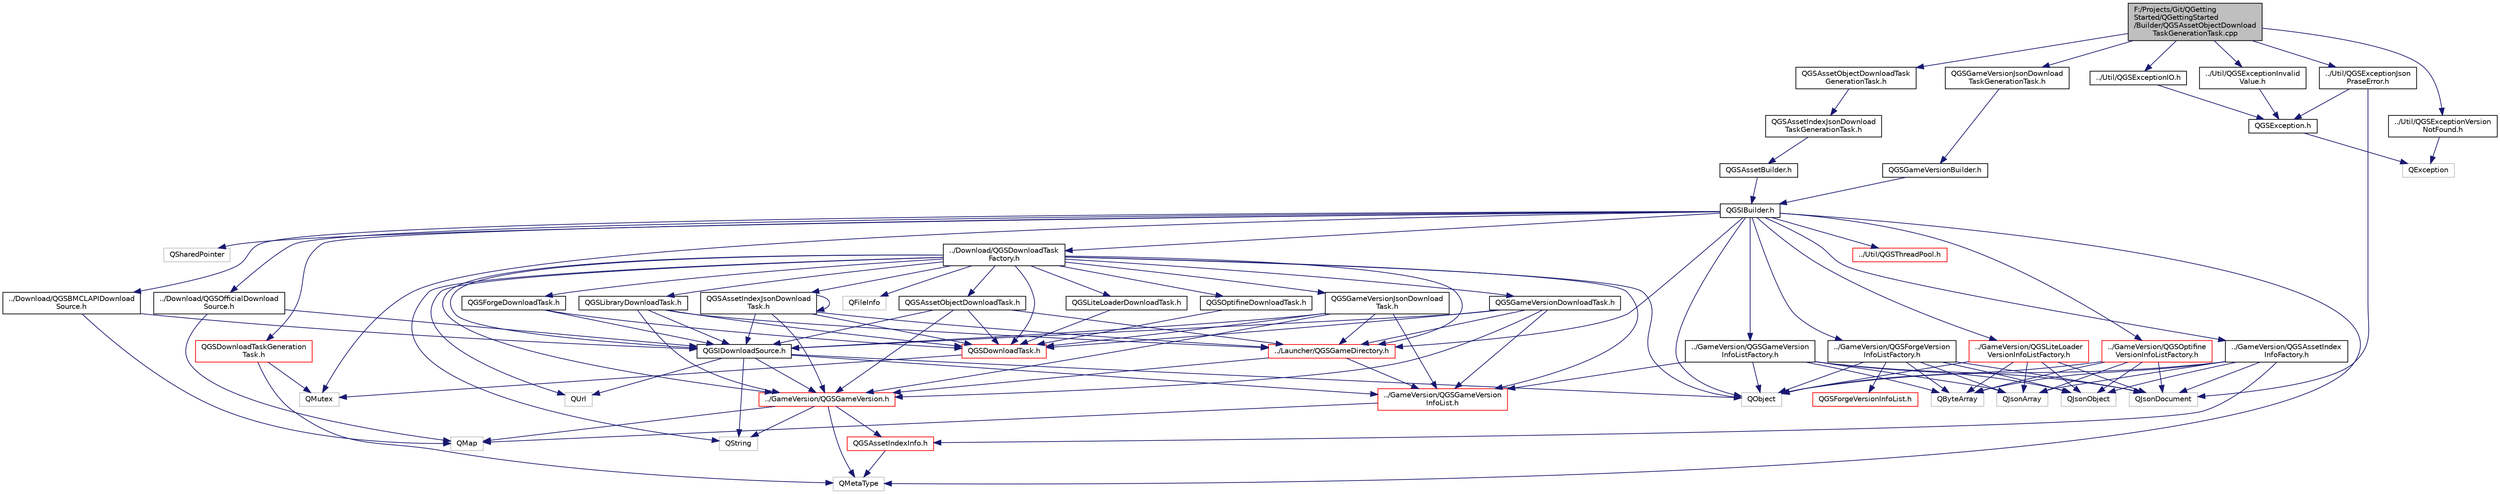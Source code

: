digraph "F:/Projects/Git/QGettingStarted/QGettingStarted/Builder/QGSAssetObjectDownloadTaskGenerationTask.cpp"
{
  edge [fontname="Helvetica",fontsize="10",labelfontname="Helvetica",labelfontsize="10"];
  node [fontname="Helvetica",fontsize="10",shape=record];
  Node0 [label="F:/Projects/Git/QGetting\lStarted/QGettingStarted\l/Builder/QGSAssetObjectDownload\lTaskGenerationTask.cpp",height=0.2,width=0.4,color="black", fillcolor="grey75", style="filled", fontcolor="black"];
  Node0 -> Node1 [color="midnightblue",fontsize="10",style="solid"];
  Node1 [label="QGSAssetObjectDownloadTask\lGenerationTask.h",height=0.2,width=0.4,color="black", fillcolor="white", style="filled",URL="$_q_g_s_asset_object_download_task_generation_task_8h.html"];
  Node1 -> Node2 [color="midnightblue",fontsize="10",style="solid"];
  Node2 [label="QGSAssetIndexJsonDownload\lTaskGenerationTask.h",height=0.2,width=0.4,color="black", fillcolor="white", style="filled",URL="$_q_g_s_asset_index_json_download_task_generation_task_8h.html"];
  Node2 -> Node3 [color="midnightblue",fontsize="10",style="solid"];
  Node3 [label="QGSAssetBuilder.h",height=0.2,width=0.4,color="black", fillcolor="white", style="filled",URL="$_q_g_s_asset_builder_8h.html"];
  Node3 -> Node4 [color="midnightblue",fontsize="10",style="solid"];
  Node4 [label="QGSIBuilder.h",height=0.2,width=0.4,color="black", fillcolor="white", style="filled",URL="$_q_g_s_i_builder_8h.html"];
  Node4 -> Node5 [color="midnightblue",fontsize="10",style="solid"];
  Node5 [label="QObject",height=0.2,width=0.4,color="grey75", fillcolor="white", style="filled"];
  Node4 -> Node6 [color="midnightblue",fontsize="10",style="solid"];
  Node6 [label="QSharedPointer",height=0.2,width=0.4,color="grey75", fillcolor="white", style="filled"];
  Node4 -> Node7 [color="midnightblue",fontsize="10",style="solid"];
  Node7 [label="QMetaType",height=0.2,width=0.4,color="grey75", fillcolor="white", style="filled"];
  Node4 -> Node8 [color="midnightblue",fontsize="10",style="solid"];
  Node8 [label="QMutex",height=0.2,width=0.4,color="grey75", fillcolor="white", style="filled"];
  Node4 -> Node9 [color="midnightblue",fontsize="10",style="solid"];
  Node9 [label="../Download/QGSDownloadTask\lFactory.h",height=0.2,width=0.4,color="black", fillcolor="white", style="filled",URL="$_q_g_s_download_task_factory_8h.html"];
  Node9 -> Node10 [color="midnightblue",fontsize="10",style="solid"];
  Node10 [label="QString",height=0.2,width=0.4,color="grey75", fillcolor="white", style="filled"];
  Node9 -> Node11 [color="midnightblue",fontsize="10",style="solid"];
  Node11 [label="QUrl",height=0.2,width=0.4,color="grey75", fillcolor="white", style="filled"];
  Node9 -> Node5 [color="midnightblue",fontsize="10",style="solid"];
  Node9 -> Node12 [color="midnightblue",fontsize="10",style="solid"];
  Node12 [label="QFileInfo",height=0.2,width=0.4,color="grey75", fillcolor="white", style="filled"];
  Node9 -> Node13 [color="midnightblue",fontsize="10",style="solid"];
  Node13 [label="QGSDownloadTask.h",height=0.2,width=0.4,color="red", fillcolor="white", style="filled",URL="$_q_g_s_download_task_8h.html"];
  Node13 -> Node8 [color="midnightblue",fontsize="10",style="solid"];
  Node9 -> Node29 [color="midnightblue",fontsize="10",style="solid"];
  Node29 [label="QGSGameVersionJsonDownload\lTask.h",height=0.2,width=0.4,color="black", fillcolor="white", style="filled",URL="$_q_g_s_game_version_json_download_task_8h.html"];
  Node29 -> Node13 [color="midnightblue",fontsize="10",style="solid"];
  Node29 -> Node30 [color="midnightblue",fontsize="10",style="solid"];
  Node30 [label="QGSIDownloadSource.h",height=0.2,width=0.4,color="black", fillcolor="white", style="filled",URL="$_q_g_s_i_download_source_8h.html"];
  Node30 -> Node5 [color="midnightblue",fontsize="10",style="solid"];
  Node30 -> Node10 [color="midnightblue",fontsize="10",style="solid"];
  Node30 -> Node11 [color="midnightblue",fontsize="10",style="solid"];
  Node30 -> Node31 [color="midnightblue",fontsize="10",style="solid"];
  Node31 [label="../GameVersion/QGSGameVersion.h",height=0.2,width=0.4,color="red", fillcolor="white", style="filled",URL="$_q_g_s_game_version_8h.html"];
  Node31 -> Node10 [color="midnightblue",fontsize="10",style="solid"];
  Node31 -> Node25 [color="midnightblue",fontsize="10",style="solid"];
  Node25 [label="QMap",height=0.2,width=0.4,color="grey75", fillcolor="white", style="filled"];
  Node31 -> Node7 [color="midnightblue",fontsize="10",style="solid"];
  Node31 -> Node40 [color="midnightblue",fontsize="10",style="solid"];
  Node40 [label="QGSAssetIndexInfo.h",height=0.2,width=0.4,color="red", fillcolor="white", style="filled",URL="$_q_g_s_asset_index_info_8h.html"];
  Node40 -> Node7 [color="midnightblue",fontsize="10",style="solid"];
  Node30 -> Node42 [color="midnightblue",fontsize="10",style="solid"];
  Node42 [label="../GameVersion/QGSGameVersion\lInfoList.h",height=0.2,width=0.4,color="red", fillcolor="white", style="filled",URL="$_q_g_s_game_version_info_list_8h.html"];
  Node42 -> Node25 [color="midnightblue",fontsize="10",style="solid"];
  Node29 -> Node31 [color="midnightblue",fontsize="10",style="solid"];
  Node29 -> Node45 [color="midnightblue",fontsize="10",style="solid"];
  Node45 [label="../Launcher/QGSGameDirectory.h",height=0.2,width=0.4,color="red", fillcolor="white", style="filled",URL="$_q_g_s_game_directory_8h.html"];
  Node45 -> Node31 [color="midnightblue",fontsize="10",style="solid"];
  Node45 -> Node42 [color="midnightblue",fontsize="10",style="solid"];
  Node29 -> Node42 [color="midnightblue",fontsize="10",style="solid"];
  Node9 -> Node47 [color="midnightblue",fontsize="10",style="solid"];
  Node47 [label="QGSAssetObjectDownloadTask.h",height=0.2,width=0.4,color="black", fillcolor="white", style="filled",URL="$_q_g_s_asset_object_download_task_8h.html"];
  Node47 -> Node13 [color="midnightblue",fontsize="10",style="solid"];
  Node47 -> Node30 [color="midnightblue",fontsize="10",style="solid"];
  Node47 -> Node31 [color="midnightblue",fontsize="10",style="solid"];
  Node47 -> Node45 [color="midnightblue",fontsize="10",style="solid"];
  Node9 -> Node48 [color="midnightblue",fontsize="10",style="solid"];
  Node48 [label="QGSLibraryDownloadTask.h",height=0.2,width=0.4,color="black", fillcolor="white", style="filled",URL="$_q_g_s_library_download_task_8h.html"];
  Node48 -> Node13 [color="midnightblue",fontsize="10",style="solid"];
  Node48 -> Node30 [color="midnightblue",fontsize="10",style="solid"];
  Node48 -> Node31 [color="midnightblue",fontsize="10",style="solid"];
  Node48 -> Node45 [color="midnightblue",fontsize="10",style="solid"];
  Node9 -> Node49 [color="midnightblue",fontsize="10",style="solid"];
  Node49 [label="QGSGameVersionDownloadTask.h",height=0.2,width=0.4,color="black", fillcolor="white", style="filled",URL="$_q_g_s_game_version_download_task_8h.html"];
  Node49 -> Node13 [color="midnightblue",fontsize="10",style="solid"];
  Node49 -> Node30 [color="midnightblue",fontsize="10",style="solid"];
  Node49 -> Node31 [color="midnightblue",fontsize="10",style="solid"];
  Node49 -> Node45 [color="midnightblue",fontsize="10",style="solid"];
  Node49 -> Node42 [color="midnightblue",fontsize="10",style="solid"];
  Node9 -> Node50 [color="midnightblue",fontsize="10",style="solid"];
  Node50 [label="QGSAssetIndexJsonDownload\lTask.h",height=0.2,width=0.4,color="black", fillcolor="white", style="filled",URL="$_q_g_s_asset_index_json_download_task_8h.html"];
  Node50 -> Node13 [color="midnightblue",fontsize="10",style="solid"];
  Node50 -> Node30 [color="midnightblue",fontsize="10",style="solid"];
  Node50 -> Node31 [color="midnightblue",fontsize="10",style="solid"];
  Node50 -> Node45 [color="midnightblue",fontsize="10",style="solid"];
  Node50 -> Node50 [color="midnightblue",fontsize="10",style="solid"];
  Node9 -> Node51 [color="midnightblue",fontsize="10",style="solid"];
  Node51 [label="QGSForgeDownloadTask.h",height=0.2,width=0.4,color="black", fillcolor="white", style="filled",URL="$_q_g_s_forge_download_task_8h.html"];
  Node51 -> Node13 [color="midnightblue",fontsize="10",style="solid"];
  Node51 -> Node30 [color="midnightblue",fontsize="10",style="solid"];
  Node9 -> Node52 [color="midnightblue",fontsize="10",style="solid"];
  Node52 [label="QGSLiteLoaderDownloadTask.h",height=0.2,width=0.4,color="black", fillcolor="white", style="filled",URL="$_q_g_s_lite_loader_download_task_8h.html"];
  Node52 -> Node13 [color="midnightblue",fontsize="10",style="solid"];
  Node9 -> Node53 [color="midnightblue",fontsize="10",style="solid"];
  Node53 [label="QGSOptifineDownloadTask.h",height=0.2,width=0.4,color="black", fillcolor="white", style="filled",URL="$_q_g_s_optifine_download_task_8h.html"];
  Node53 -> Node13 [color="midnightblue",fontsize="10",style="solid"];
  Node9 -> Node30 [color="midnightblue",fontsize="10",style="solid"];
  Node9 -> Node31 [color="midnightblue",fontsize="10",style="solid"];
  Node9 -> Node45 [color="midnightblue",fontsize="10",style="solid"];
  Node9 -> Node42 [color="midnightblue",fontsize="10",style="solid"];
  Node4 -> Node54 [color="midnightblue",fontsize="10",style="solid"];
  Node54 [label="../Download/QGSBMCLAPIDownload\lSource.h",height=0.2,width=0.4,color="black", fillcolor="white", style="filled",URL="$_q_g_s_b_m_c_l_a_p_i_download_source_8h.html"];
  Node54 -> Node25 [color="midnightblue",fontsize="10",style="solid"];
  Node54 -> Node30 [color="midnightblue",fontsize="10",style="solid"];
  Node4 -> Node55 [color="midnightblue",fontsize="10",style="solid"];
  Node55 [label="../Download/QGSOfficialDownload\lSource.h",height=0.2,width=0.4,color="black", fillcolor="white", style="filled",URL="$_q_g_s_official_download_source_8h.html"];
  Node55 -> Node25 [color="midnightblue",fontsize="10",style="solid"];
  Node55 -> Node30 [color="midnightblue",fontsize="10",style="solid"];
  Node4 -> Node56 [color="midnightblue",fontsize="10",style="solid"];
  Node56 [label="../GameVersion/QGSAssetIndex\lInfoFactory.h",height=0.2,width=0.4,color="black", fillcolor="white", style="filled",URL="$_q_g_s_asset_index_info_factory_8h.html"];
  Node56 -> Node5 [color="midnightblue",fontsize="10",style="solid"];
  Node56 -> Node57 [color="midnightblue",fontsize="10",style="solid"];
  Node57 [label="QByteArray",height=0.2,width=0.4,color="grey75", fillcolor="white", style="filled"];
  Node56 -> Node58 [color="midnightblue",fontsize="10",style="solid"];
  Node58 [label="QJsonArray",height=0.2,width=0.4,color="grey75", fillcolor="white", style="filled"];
  Node56 -> Node59 [color="midnightblue",fontsize="10",style="solid"];
  Node59 [label="QJsonDocument",height=0.2,width=0.4,color="grey75", fillcolor="white", style="filled"];
  Node56 -> Node60 [color="midnightblue",fontsize="10",style="solid"];
  Node60 [label="QJsonObject",height=0.2,width=0.4,color="grey75", fillcolor="white", style="filled"];
  Node56 -> Node40 [color="midnightblue",fontsize="10",style="solid"];
  Node4 -> Node61 [color="midnightblue",fontsize="10",style="solid"];
  Node61 [label="../GameVersion/QGSForgeVersion\lInfoListFactory.h",height=0.2,width=0.4,color="black", fillcolor="white", style="filled",URL="$_q_g_s_forge_version_info_list_factory_8h.html"];
  Node61 -> Node5 [color="midnightblue",fontsize="10",style="solid"];
  Node61 -> Node57 [color="midnightblue",fontsize="10",style="solid"];
  Node61 -> Node58 [color="midnightblue",fontsize="10",style="solid"];
  Node61 -> Node59 [color="midnightblue",fontsize="10",style="solid"];
  Node61 -> Node60 [color="midnightblue",fontsize="10",style="solid"];
  Node61 -> Node62 [color="midnightblue",fontsize="10",style="solid"];
  Node62 [label="QGSForgeVersionInfoList.h",height=0.2,width=0.4,color="red", fillcolor="white", style="filled",URL="$_q_g_s_forge_version_info_list_8h.html"];
  Node4 -> Node64 [color="midnightblue",fontsize="10",style="solid"];
  Node64 [label="../GameVersion/QGSGameVersion\lInfoListFactory.h",height=0.2,width=0.4,color="black", fillcolor="white", style="filled",URL="$_q_g_s_game_version_info_list_factory_8h.html"];
  Node64 -> Node5 [color="midnightblue",fontsize="10",style="solid"];
  Node64 -> Node57 [color="midnightblue",fontsize="10",style="solid"];
  Node64 -> Node58 [color="midnightblue",fontsize="10",style="solid"];
  Node64 -> Node59 [color="midnightblue",fontsize="10",style="solid"];
  Node64 -> Node60 [color="midnightblue",fontsize="10",style="solid"];
  Node64 -> Node42 [color="midnightblue",fontsize="10",style="solid"];
  Node4 -> Node65 [color="midnightblue",fontsize="10",style="solid"];
  Node65 [label="../GameVersion/QGSLiteLoader\lVersionInfoListFactory.h",height=0.2,width=0.4,color="red", fillcolor="white", style="filled",URL="$_q_g_s_lite_loader_version_info_list_factory_8h.html"];
  Node65 -> Node5 [color="midnightblue",fontsize="10",style="solid"];
  Node65 -> Node57 [color="midnightblue",fontsize="10",style="solid"];
  Node65 -> Node58 [color="midnightblue",fontsize="10",style="solid"];
  Node65 -> Node59 [color="midnightblue",fontsize="10",style="solid"];
  Node65 -> Node60 [color="midnightblue",fontsize="10",style="solid"];
  Node4 -> Node70 [color="midnightblue",fontsize="10",style="solid"];
  Node70 [label="../GameVersion/QGSOptifine\lVersionInfoListFactory.h",height=0.2,width=0.4,color="red", fillcolor="white", style="filled",URL="$_q_g_s_optifine_version_info_list_factory_8h.html"];
  Node70 -> Node5 [color="midnightblue",fontsize="10",style="solid"];
  Node70 -> Node57 [color="midnightblue",fontsize="10",style="solid"];
  Node70 -> Node58 [color="midnightblue",fontsize="10",style="solid"];
  Node70 -> Node59 [color="midnightblue",fontsize="10",style="solid"];
  Node70 -> Node60 [color="midnightblue",fontsize="10",style="solid"];
  Node4 -> Node45 [color="midnightblue",fontsize="10",style="solid"];
  Node4 -> Node73 [color="midnightblue",fontsize="10",style="solid"];
  Node73 [label="../Util/QGSThreadPool.h",height=0.2,width=0.4,color="red", fillcolor="white", style="filled",URL="$_q_g_s_thread_pool_8h.html"];
  Node4 -> Node80 [color="midnightblue",fontsize="10",style="solid"];
  Node80 [label="QGSDownloadTaskGeneration\lTask.h",height=0.2,width=0.4,color="red", fillcolor="white", style="filled",URL="$_q_g_s_download_task_generation_task_8h.html"];
  Node80 -> Node8 [color="midnightblue",fontsize="10",style="solid"];
  Node80 -> Node7 [color="midnightblue",fontsize="10",style="solid"];
  Node0 -> Node81 [color="midnightblue",fontsize="10",style="solid"];
  Node81 [label="QGSGameVersionJsonDownload\lTaskGenerationTask.h",height=0.2,width=0.4,color="black", fillcolor="white", style="filled",URL="$_q_g_s_game_version_json_download_task_generation_task_8h.html"];
  Node81 -> Node82 [color="midnightblue",fontsize="10",style="solid"];
  Node82 [label="QGSGameVersionBuilder.h",height=0.2,width=0.4,color="black", fillcolor="white", style="filled",URL="$_q_g_s_game_version_builder_8h.html"];
  Node82 -> Node4 [color="midnightblue",fontsize="10",style="solid"];
  Node0 -> Node83 [color="midnightblue",fontsize="10",style="solid"];
  Node83 [label="../Util/QGSExceptionInvalid\lValue.h",height=0.2,width=0.4,color="black", fillcolor="white", style="filled",URL="$_q_g_s_exception_invalid_value_8h.html"];
  Node83 -> Node84 [color="midnightblue",fontsize="10",style="solid"];
  Node84 [label="QGSException.h",height=0.2,width=0.4,color="black", fillcolor="white", style="filled",URL="$_q_g_s_exception_8h.html"];
  Node84 -> Node85 [color="midnightblue",fontsize="10",style="solid"];
  Node85 [label="QException",height=0.2,width=0.4,color="grey75", fillcolor="white", style="filled"];
  Node0 -> Node86 [color="midnightblue",fontsize="10",style="solid"];
  Node86 [label="../Util/QGSExceptionVersion\lNotFound.h",height=0.2,width=0.4,color="black", fillcolor="white", style="filled",URL="$_q_g_s_exception_version_not_found_8h.html"];
  Node86 -> Node85 [color="midnightblue",fontsize="10",style="solid"];
  Node0 -> Node87 [color="midnightblue",fontsize="10",style="solid"];
  Node87 [label="../Util/QGSExceptionJson\lPraseError.h",height=0.2,width=0.4,color="black", fillcolor="white", style="filled",URL="$_q_g_s_exception_json_prase_error_8h.html"];
  Node87 -> Node84 [color="midnightblue",fontsize="10",style="solid"];
  Node87 -> Node59 [color="midnightblue",fontsize="10",style="solid"];
  Node0 -> Node88 [color="midnightblue",fontsize="10",style="solid"];
  Node88 [label="../Util/QGSExceptionIO.h",height=0.2,width=0.4,color="black", fillcolor="white", style="filled",URL="$_q_g_s_exception_i_o_8h.html"];
  Node88 -> Node84 [color="midnightblue",fontsize="10",style="solid"];
}
